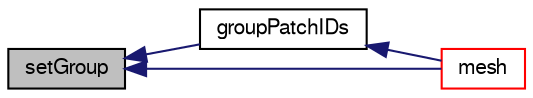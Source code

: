 digraph "setGroup"
{
  bgcolor="transparent";
  edge [fontname="FreeSans",fontsize="10",labelfontname="FreeSans",labelfontsize="10"];
  node [fontname="FreeSans",fontsize="10",shape=record];
  rankdir="LR";
  Node4292 [label="setGroup",height=0.2,width=0.4,color="black", fillcolor="grey75", style="filled", fontcolor="black"];
  Node4292 -> Node4293 [dir="back",color="midnightblue",fontsize="10",style="solid",fontname="FreeSans"];
  Node4293 [label="groupPatchIDs",height=0.2,width=0.4,color="black",URL="$a27402.html#a5fa33c1b5fb2723be2685ac32963adb9",tooltip="Per patch group the patch indices. "];
  Node4293 -> Node4294 [dir="back",color="midnightblue",fontsize="10",style="solid",fontname="FreeSans"];
  Node4294 [label="mesh",height=0.2,width=0.4,color="red",URL="$a27402.html#ae78c91f8ff731c07ccc4351d9fe861ba",tooltip="Return the mesh reference. "];
  Node4292 -> Node4294 [dir="back",color="midnightblue",fontsize="10",style="solid",fontname="FreeSans"];
}
